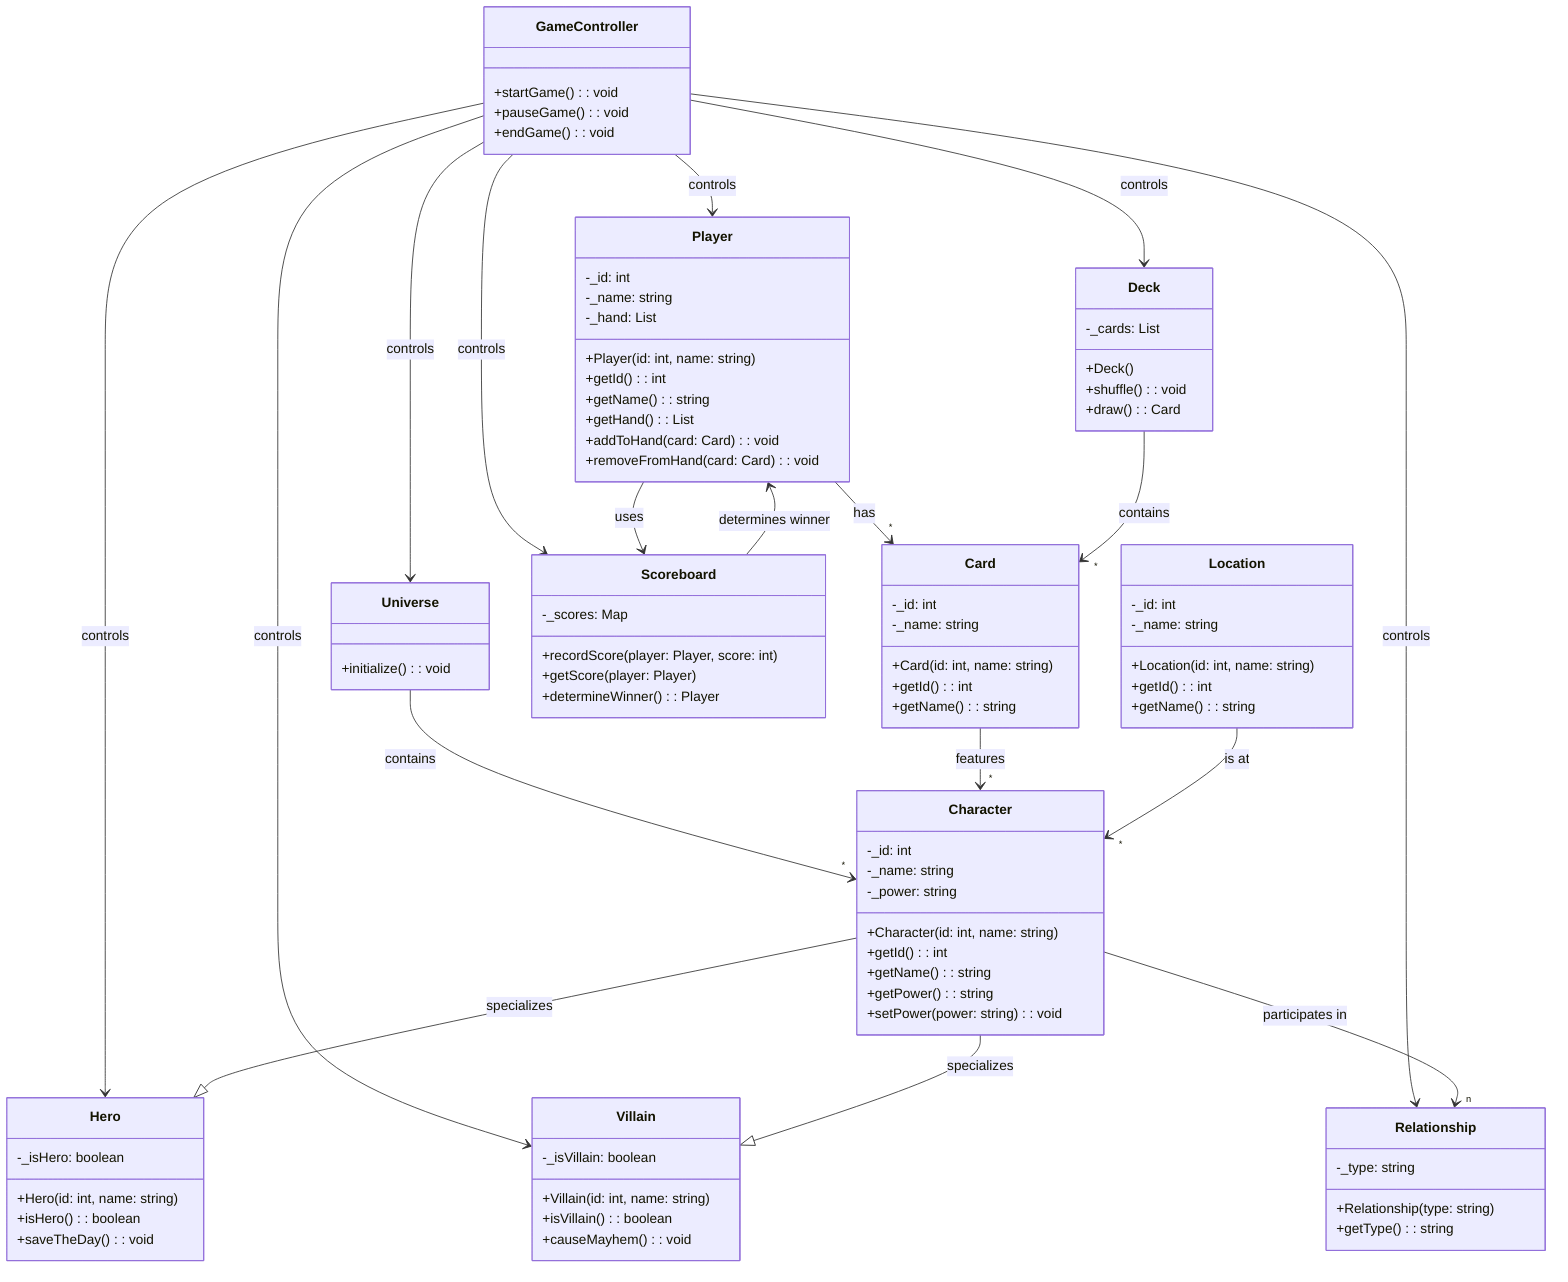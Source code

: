 classDiagram
  class Universe {
    +initialize(): void
  }

  class GameController {
    +startGame(): void
    +pauseGame(): void
    +endGame(): void
  }

  class Character {
    -_id: int
    -_name: string
    -_power: string
    +Character(id: int, name: string)
    +getId(): int
    +getName(): string
    +getPower(): string
    +setPower(power: string): void
  }

  class Card {
    -_id: int
    -_name: string
    +Card(id: int, name: string)
    +getId(): int
    +getName(): string
  }

  class Location {
    -_id: int
    -_name: string
    +Location(id: int, name: string)
    +getId(): int
    +getName(): string
  }

  class Player {
    -_id: int
    -_name: string
    -_hand: List<Card>
    +Player(id: int, name: string)
    +getId(): int
    +getName(): string
    +getHand(): List<Card>
    +addToHand(card: Card): void
    +removeFromHand(card: Card): void
  }

  class Deck {
    -_cards: List<Card>
    +Deck()
    +shuffle(): void
    +draw(): Card
  }

  class Scoreboard {
    -_scores: Map<Player, int>
    +recordScore(player: Player, score: int)
    +getScore(player: Player)
    +determineWinner(): Player
  }

  class Hero {
    -_isHero: boolean
    +Hero(id: int, name: string)
    +isHero(): boolean
    +saveTheDay(): void
  }

  class Villain {
    -_isVillain: boolean
    +Villain(id: int, name: string)
    +isVillain(): boolean
    +causeMayhem(): void
  }

  class Relationship {
    -_type: string
    +Relationship(type: string)
    +getType(): string
  }

  Universe --> "*" Character : contains
  GameController --> Universe : controls
  GameController --> Player : controls
  GameController --> Deck : controls
  GameController --> Scoreboard : controls
  GameController --> Hero : controls
  GameController --> Villain : controls
  GameController --> Relationship : controls
  Character --|> Hero : specializes
  Character --|> Villain : specializes
  Character --> "n" Relationship : participates in
  Card --> "*" Character : features
  Location --> "*" Character : is at
  Player --> "*" Card : has
  Player --> Scoreboard : uses
  Deck --> "*" Card : contains
  Scoreboard --> Player : determines winner